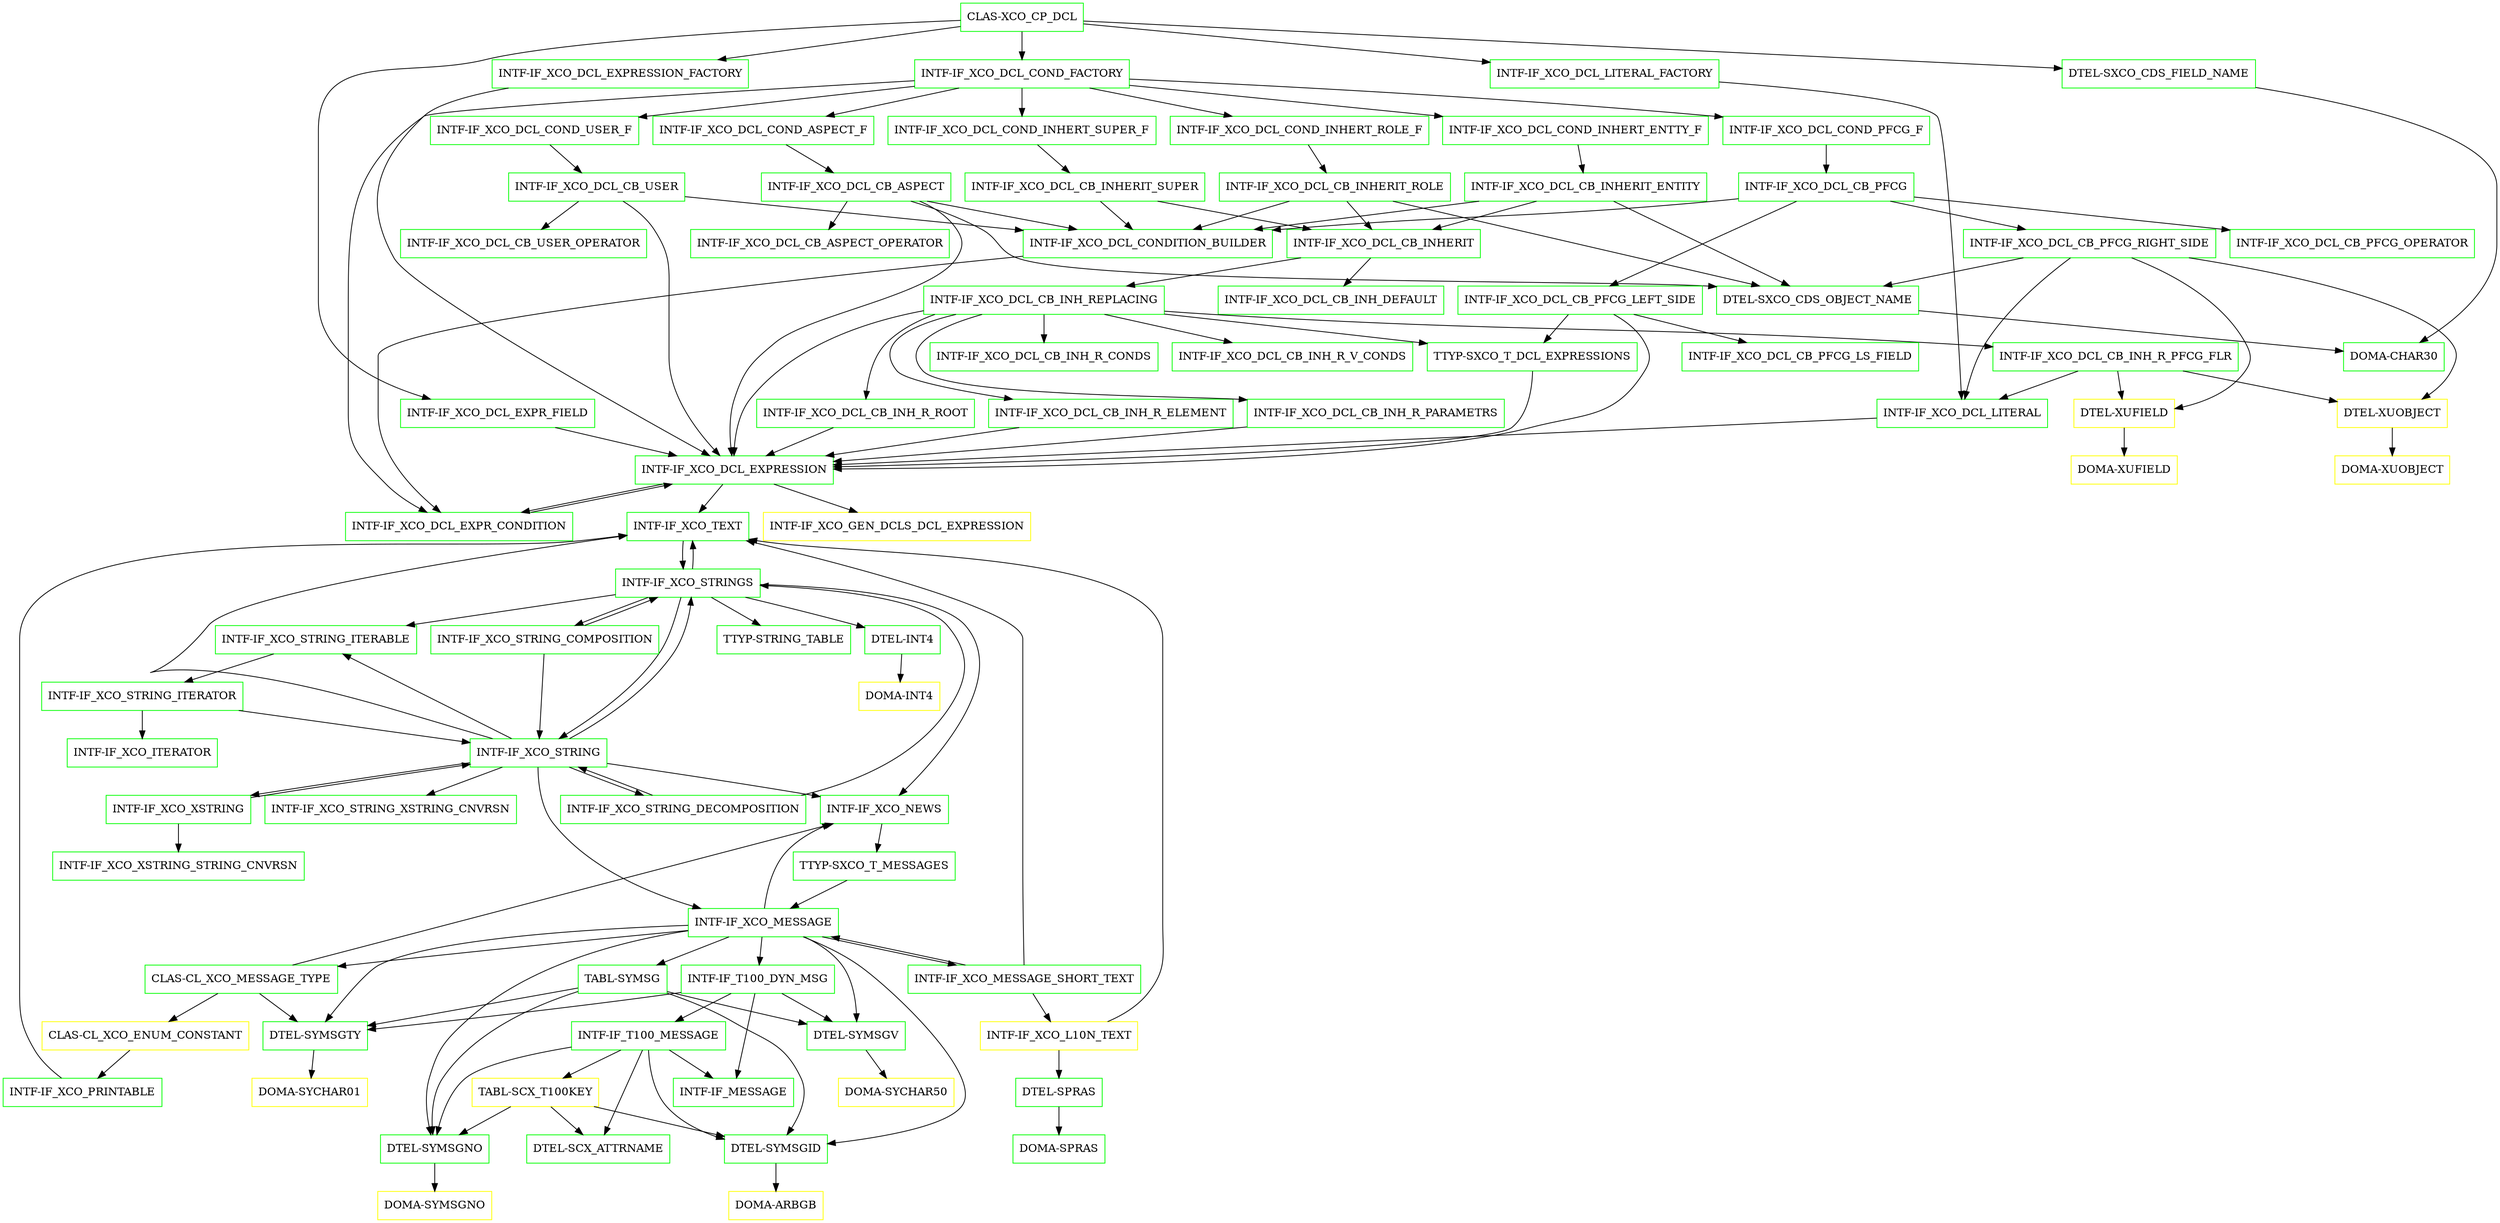 digraph G {
  "CLAS-XCO_CP_DCL" [shape=box,color=green];
  "INTF-IF_XCO_DCL_EXPR_FIELD" [shape=box,color=green,URL="./INTF_IF_XCO_DCL_EXPR_FIELD.html"];
  "INTF-IF_XCO_DCL_EXPRESSION" [shape=box,color=green,URL="./INTF_IF_XCO_DCL_EXPRESSION.html"];
  "INTF-IF_XCO_TEXT" [shape=box,color=green,URL="./INTF_IF_XCO_TEXT.html"];
  "INTF-IF_XCO_STRINGS" [shape=box,color=green,URL="./INTF_IF_XCO_STRINGS.html"];
  "INTF-IF_XCO_STRING_ITERABLE" [shape=box,color=green,URL="./INTF_IF_XCO_STRING_ITERABLE.html"];
  "INTF-IF_XCO_STRING_ITERATOR" [shape=box,color=green,URL="./INTF_IF_XCO_STRING_ITERATOR.html"];
  "INTF-IF_XCO_ITERATOR" [shape=box,color=green,URL="./INTF_IF_XCO_ITERATOR.html"];
  "INTF-IF_XCO_STRING" [shape=box,color=green,URL="./INTF_IF_XCO_STRING.html"];
  "INTF-IF_XCO_NEWS" [shape=box,color=green,URL="./INTF_IF_XCO_NEWS.html"];
  "TTYP-SXCO_T_MESSAGES" [shape=box,color=green,URL="./TTYP_SXCO_T_MESSAGES.html"];
  "INTF-IF_XCO_MESSAGE" [shape=box,color=green,URL="./INTF_IF_XCO_MESSAGE.html"];
  "INTF-IF_T100_DYN_MSG" [shape=box,color=green,URL="./INTF_IF_T100_DYN_MSG.html"];
  "INTF-IF_T100_MESSAGE" [shape=box,color=green,URL="./INTF_IF_T100_MESSAGE.html"];
  "INTF-IF_MESSAGE" [shape=box,color=green,URL="./INTF_IF_MESSAGE.html"];
  "TABL-SCX_T100KEY" [shape=box,color=yellow,URL="./TABL_SCX_T100KEY.html"];
  "DTEL-SCX_ATTRNAME" [shape=box,color=green,URL="./DTEL_SCX_ATTRNAME.html"];
  "DTEL-SYMSGNO" [shape=box,color=green,URL="./DTEL_SYMSGNO.html"];
  "DOMA-SYMSGNO" [shape=box,color=yellow,URL="./DOMA_SYMSGNO.html"];
  "DTEL-SYMSGID" [shape=box,color=green,URL="./DTEL_SYMSGID.html"];
  "DOMA-ARBGB" [shape=box,color=yellow,URL="./DOMA_ARBGB.html"];
  "DTEL-SYMSGTY" [shape=box,color=green,URL="./DTEL_SYMSGTY.html"];
  "DOMA-SYCHAR01" [shape=box,color=yellow,URL="./DOMA_SYCHAR01.html"];
  "DTEL-SYMSGV" [shape=box,color=green,URL="./DTEL_SYMSGV.html"];
  "DOMA-SYCHAR50" [shape=box,color=yellow,URL="./DOMA_SYCHAR50.html"];
  "INTF-IF_XCO_MESSAGE_SHORT_TEXT" [shape=box,color=green,URL="./INTF_IF_XCO_MESSAGE_SHORT_TEXT.html"];
  "INTF-IF_XCO_L10N_TEXT" [shape=box,color=yellow,URL="./INTF_IF_XCO_L10N_TEXT.html"];
  "DTEL-SPRAS" [shape=box,color=green,URL="./DTEL_SPRAS.html"];
  "DOMA-SPRAS" [shape=box,color=green,URL="./DOMA_SPRAS.html"];
  "CLAS-CL_XCO_MESSAGE_TYPE" [shape=box,color=green,URL="./CLAS_CL_XCO_MESSAGE_TYPE.html"];
  "CLAS-CL_XCO_ENUM_CONSTANT" [shape=box,color=yellow,URL="./CLAS_CL_XCO_ENUM_CONSTANT.html"];
  "INTF-IF_XCO_PRINTABLE" [shape=box,color=green,URL="./INTF_IF_XCO_PRINTABLE.html"];
  "TABL-SYMSG" [shape=box,color=green,URL="./TABL_SYMSG.html"];
  "INTF-IF_XCO_XSTRING" [shape=box,color=green,URL="./INTF_IF_XCO_XSTRING.html"];
  "INTF-IF_XCO_XSTRING_STRING_CNVRSN" [shape=box,color=green,URL="./INTF_IF_XCO_XSTRING_STRING_CNVRSN.html"];
  "INTF-IF_XCO_STRING_XSTRING_CNVRSN" [shape=box,color=green,URL="./INTF_IF_XCO_STRING_XSTRING_CNVRSN.html"];
  "INTF-IF_XCO_STRING_DECOMPOSITION" [shape=box,color=green,URL="./INTF_IF_XCO_STRING_DECOMPOSITION.html"];
  "INTF-IF_XCO_STRING_COMPOSITION" [shape=box,color=green,URL="./INTF_IF_XCO_STRING_COMPOSITION.html"];
  "TTYP-STRING_TABLE" [shape=box,color=green,URL="./TTYP_STRING_TABLE.html"];
  "DTEL-INT4" [shape=box,color=green,URL="./DTEL_INT4.html"];
  "DOMA-INT4" [shape=box,color=yellow,URL="./DOMA_INT4.html"];
  "INTF-IF_XCO_GEN_DCLS_DCL_EXPRESSION" [shape=box,color=yellow,URL="./INTF_IF_XCO_GEN_DCLS_DCL_EXPRESSION.html"];
  "INTF-IF_XCO_DCL_EXPR_CONDITION" [shape=box,color=green,URL="./INTF_IF_XCO_DCL_EXPR_CONDITION.html"];
  "INTF-IF_XCO_DCL_COND_FACTORY" [shape=box,color=green,URL="./INTF_IF_XCO_DCL_COND_FACTORY.html"];
  "INTF-IF_XCO_DCL_COND_INHERT_SUPER_F" [shape=box,color=green,URL="./INTF_IF_XCO_DCL_COND_INHERT_SUPER_F.html"];
  "INTF-IF_XCO_DCL_CB_INHERIT_SUPER" [shape=box,color=green,URL="./INTF_IF_XCO_DCL_CB_INHERIT_SUPER.html"];
  "INTF-IF_XCO_DCL_CB_INHERIT" [shape=box,color=green,URL="./INTF_IF_XCO_DCL_CB_INHERIT.html"];
  "INTF-IF_XCO_DCL_CB_INH_REPLACING" [shape=box,color=green,URL="./INTF_IF_XCO_DCL_CB_INH_REPLACING.html"];
  "INTF-IF_XCO_DCL_CB_INH_R_ROOT" [shape=box,color=green,URL="./INTF_IF_XCO_DCL_CB_INH_R_ROOT.html"];
  "INTF-IF_XCO_DCL_CB_INH_R_PFCG_FLR" [shape=box,color=green,URL="./INTF_IF_XCO_DCL_CB_INH_R_PFCG_FLR.html"];
  "INTF-IF_XCO_DCL_LITERAL" [shape=box,color=green,URL="./INTF_IF_XCO_DCL_LITERAL.html"];
  "DTEL-XUFIELD" [shape=box,color=yellow,URL="./DTEL_XUFIELD.html"];
  "DOMA-XUFIELD" [shape=box,color=yellow,URL="./DOMA_XUFIELD.html"];
  "DTEL-XUOBJECT" [shape=box,color=yellow,URL="./DTEL_XUOBJECT.html"];
  "DOMA-XUOBJECT" [shape=box,color=yellow,URL="./DOMA_XUOBJECT.html"];
  "INTF-IF_XCO_DCL_CB_INH_R_CONDS" [shape=box,color=green,URL="./INTF_IF_XCO_DCL_CB_INH_R_CONDS.html"];
  "INTF-IF_XCO_DCL_CB_INH_R_ELEMENT" [shape=box,color=green,URL="./INTF_IF_XCO_DCL_CB_INH_R_ELEMENT.html"];
  "INTF-IF_XCO_DCL_CB_INH_R_PARAMETRS" [shape=box,color=green,URL="./INTF_IF_XCO_DCL_CB_INH_R_PARAMETRS.html"];
  "INTF-IF_XCO_DCL_CB_INH_R_V_CONDS" [shape=box,color=green,URL="./INTF_IF_XCO_DCL_CB_INH_R_V_CONDS.html"];
  "TTYP-SXCO_T_DCL_EXPRESSIONS" [shape=box,color=green,URL="./TTYP_SXCO_T_DCL_EXPRESSIONS.html"];
  "INTF-IF_XCO_DCL_CB_INH_DEFAULT" [shape=box,color=green,URL="./INTF_IF_XCO_DCL_CB_INH_DEFAULT.html"];
  "INTF-IF_XCO_DCL_CONDITION_BUILDER" [shape=box,color=green,URL="./INTF_IF_XCO_DCL_CONDITION_BUILDER.html"];
  "INTF-IF_XCO_DCL_COND_INHERT_ENTTY_F" [shape=box,color=green,URL="./INTF_IF_XCO_DCL_COND_INHERT_ENTTY_F.html"];
  "INTF-IF_XCO_DCL_CB_INHERIT_ENTITY" [shape=box,color=green,URL="./INTF_IF_XCO_DCL_CB_INHERIT_ENTITY.html"];
  "DTEL-SXCO_CDS_OBJECT_NAME" [shape=box,color=green,URL="./DTEL_SXCO_CDS_OBJECT_NAME.html"];
  "DOMA-CHAR30" [shape=box,color=green,URL="./DOMA_CHAR30.html"];
  "INTF-IF_XCO_DCL_COND_INHERT_ROLE_F" [shape=box,color=green,URL="./INTF_IF_XCO_DCL_COND_INHERT_ROLE_F.html"];
  "INTF-IF_XCO_DCL_CB_INHERIT_ROLE" [shape=box,color=green,URL="./INTF_IF_XCO_DCL_CB_INHERIT_ROLE.html"];
  "INTF-IF_XCO_DCL_COND_USER_F" [shape=box,color=green,URL="./INTF_IF_XCO_DCL_COND_USER_F.html"];
  "INTF-IF_XCO_DCL_CB_USER" [shape=box,color=green,URL="./INTF_IF_XCO_DCL_CB_USER.html"];
  "INTF-IF_XCO_DCL_CB_USER_OPERATOR" [shape=box,color=green,URL="./INTF_IF_XCO_DCL_CB_USER_OPERATOR.html"];
  "INTF-IF_XCO_DCL_COND_ASPECT_F" [shape=box,color=green,URL="./INTF_IF_XCO_DCL_COND_ASPECT_F.html"];
  "INTF-IF_XCO_DCL_CB_ASPECT" [shape=box,color=green,URL="./INTF_IF_XCO_DCL_CB_ASPECT.html"];
  "INTF-IF_XCO_DCL_CB_ASPECT_OPERATOR" [shape=box,color=green,URL="./INTF_IF_XCO_DCL_CB_ASPECT_OPERATOR.html"];
  "INTF-IF_XCO_DCL_COND_PFCG_F" [shape=box,color=green,URL="./INTF_IF_XCO_DCL_COND_PFCG_F.html"];
  "INTF-IF_XCO_DCL_CB_PFCG" [shape=box,color=green,URL="./INTF_IF_XCO_DCL_CB_PFCG.html"];
  "INTF-IF_XCO_DCL_CB_PFCG_RIGHT_SIDE" [shape=box,color=green,URL="./INTF_IF_XCO_DCL_CB_PFCG_RIGHT_SIDE.html"];
  "INTF-IF_XCO_DCL_CB_PFCG_OPERATOR" [shape=box,color=green,URL="./INTF_IF_XCO_DCL_CB_PFCG_OPERATOR.html"];
  "INTF-IF_XCO_DCL_CB_PFCG_LEFT_SIDE" [shape=box,color=green,URL="./INTF_IF_XCO_DCL_CB_PFCG_LEFT_SIDE.html"];
  "INTF-IF_XCO_DCL_CB_PFCG_LS_FIELD" [shape=box,color=green,URL="./INTF_IF_XCO_DCL_CB_PFCG_LS_FIELD.html"];
  "INTF-IF_XCO_DCL_EXPRESSION_FACTORY" [shape=box,color=green,URL="./INTF_IF_XCO_DCL_EXPRESSION_FACTORY.html"];
  "INTF-IF_XCO_DCL_LITERAL_FACTORY" [shape=box,color=green,URL="./INTF_IF_XCO_DCL_LITERAL_FACTORY.html"];
  "DTEL-SXCO_CDS_FIELD_NAME" [shape=box,color=green,URL="./DTEL_SXCO_CDS_FIELD_NAME.html"];
  "CLAS-XCO_CP_DCL" -> "DTEL-SXCO_CDS_FIELD_NAME";
  "CLAS-XCO_CP_DCL" -> "INTF-IF_XCO_DCL_LITERAL_FACTORY";
  "CLAS-XCO_CP_DCL" -> "INTF-IF_XCO_DCL_EXPRESSION_FACTORY";
  "CLAS-XCO_CP_DCL" -> "INTF-IF_XCO_DCL_COND_FACTORY";
  "CLAS-XCO_CP_DCL" -> "INTF-IF_XCO_DCL_EXPR_FIELD";
  "INTF-IF_XCO_DCL_EXPR_FIELD" -> "INTF-IF_XCO_DCL_EXPRESSION";
  "INTF-IF_XCO_DCL_EXPRESSION" -> "INTF-IF_XCO_DCL_EXPR_CONDITION";
  "INTF-IF_XCO_DCL_EXPRESSION" -> "INTF-IF_XCO_GEN_DCLS_DCL_EXPRESSION";
  "INTF-IF_XCO_DCL_EXPRESSION" -> "INTF-IF_XCO_TEXT";
  "INTF-IF_XCO_TEXT" -> "INTF-IF_XCO_STRINGS";
  "INTF-IF_XCO_STRINGS" -> "DTEL-INT4";
  "INTF-IF_XCO_STRINGS" -> "TTYP-STRING_TABLE";
  "INTF-IF_XCO_STRINGS" -> "INTF-IF_XCO_STRING";
  "INTF-IF_XCO_STRINGS" -> "INTF-IF_XCO_STRING_COMPOSITION";
  "INTF-IF_XCO_STRINGS" -> "INTF-IF_XCO_NEWS";
  "INTF-IF_XCO_STRINGS" -> "INTF-IF_XCO_TEXT";
  "INTF-IF_XCO_STRINGS" -> "INTF-IF_XCO_STRING_ITERABLE";
  "INTF-IF_XCO_STRING_ITERABLE" -> "INTF-IF_XCO_STRING_ITERATOR";
  "INTF-IF_XCO_STRING_ITERATOR" -> "INTF-IF_XCO_STRING";
  "INTF-IF_XCO_STRING_ITERATOR" -> "INTF-IF_XCO_ITERATOR";
  "INTF-IF_XCO_STRING" -> "INTF-IF_XCO_STRINGS";
  "INTF-IF_XCO_STRING" -> "INTF-IF_XCO_STRING_DECOMPOSITION";
  "INTF-IF_XCO_STRING" -> "INTF-IF_XCO_MESSAGE";
  "INTF-IF_XCO_STRING" -> "INTF-IF_XCO_STRING_XSTRING_CNVRSN";
  "INTF-IF_XCO_STRING" -> "INTF-IF_XCO_XSTRING";
  "INTF-IF_XCO_STRING" -> "INTF-IF_XCO_NEWS";
  "INTF-IF_XCO_STRING" -> "INTF-IF_XCO_TEXT";
  "INTF-IF_XCO_STRING" -> "INTF-IF_XCO_STRING_ITERABLE";
  "INTF-IF_XCO_NEWS" -> "TTYP-SXCO_T_MESSAGES";
  "TTYP-SXCO_T_MESSAGES" -> "INTF-IF_XCO_MESSAGE";
  "INTF-IF_XCO_MESSAGE" -> "TABL-SYMSG";
  "INTF-IF_XCO_MESSAGE" -> "DTEL-SYMSGTY";
  "INTF-IF_XCO_MESSAGE" -> "DTEL-SYMSGID";
  "INTF-IF_XCO_MESSAGE" -> "DTEL-SYMSGNO";
  "INTF-IF_XCO_MESSAGE" -> "DTEL-SYMSGV";
  "INTF-IF_XCO_MESSAGE" -> "CLAS-CL_XCO_MESSAGE_TYPE";
  "INTF-IF_XCO_MESSAGE" -> "INTF-IF_XCO_MESSAGE_SHORT_TEXT";
  "INTF-IF_XCO_MESSAGE" -> "INTF-IF_T100_DYN_MSG";
  "INTF-IF_XCO_MESSAGE" -> "INTF-IF_XCO_NEWS";
  "INTF-IF_T100_DYN_MSG" -> "DTEL-SYMSGV";
  "INTF-IF_T100_DYN_MSG" -> "DTEL-SYMSGTY";
  "INTF-IF_T100_DYN_MSG" -> "INTF-IF_MESSAGE";
  "INTF-IF_T100_DYN_MSG" -> "INTF-IF_T100_MESSAGE";
  "INTF-IF_T100_MESSAGE" -> "DTEL-SYMSGID";
  "INTF-IF_T100_MESSAGE" -> "DTEL-SYMSGNO";
  "INTF-IF_T100_MESSAGE" -> "DTEL-SCX_ATTRNAME";
  "INTF-IF_T100_MESSAGE" -> "TABL-SCX_T100KEY";
  "INTF-IF_T100_MESSAGE" -> "INTF-IF_MESSAGE";
  "TABL-SCX_T100KEY" -> "DTEL-SYMSGID";
  "TABL-SCX_T100KEY" -> "DTEL-SYMSGNO";
  "TABL-SCX_T100KEY" -> "DTEL-SCX_ATTRNAME";
  "DTEL-SYMSGNO" -> "DOMA-SYMSGNO";
  "DTEL-SYMSGID" -> "DOMA-ARBGB";
  "DTEL-SYMSGTY" -> "DOMA-SYCHAR01";
  "DTEL-SYMSGV" -> "DOMA-SYCHAR50";
  "INTF-IF_XCO_MESSAGE_SHORT_TEXT" -> "INTF-IF_XCO_MESSAGE";
  "INTF-IF_XCO_MESSAGE_SHORT_TEXT" -> "INTF-IF_XCO_TEXT";
  "INTF-IF_XCO_MESSAGE_SHORT_TEXT" -> "INTF-IF_XCO_L10N_TEXT";
  "INTF-IF_XCO_L10N_TEXT" -> "DTEL-SPRAS";
  "INTF-IF_XCO_L10N_TEXT" -> "INTF-IF_XCO_TEXT";
  "DTEL-SPRAS" -> "DOMA-SPRAS";
  "CLAS-CL_XCO_MESSAGE_TYPE" -> "DTEL-SYMSGTY";
  "CLAS-CL_XCO_MESSAGE_TYPE" -> "CLAS-CL_XCO_ENUM_CONSTANT";
  "CLAS-CL_XCO_MESSAGE_TYPE" -> "INTF-IF_XCO_NEWS";
  "CLAS-CL_XCO_ENUM_CONSTANT" -> "INTF-IF_XCO_PRINTABLE";
  "INTF-IF_XCO_PRINTABLE" -> "INTF-IF_XCO_TEXT";
  "TABL-SYMSG" -> "DTEL-SYMSGTY";
  "TABL-SYMSG" -> "DTEL-SYMSGID";
  "TABL-SYMSG" -> "DTEL-SYMSGNO";
  "TABL-SYMSG" -> "DTEL-SYMSGV";
  "INTF-IF_XCO_XSTRING" -> "INTF-IF_XCO_XSTRING_STRING_CNVRSN";
  "INTF-IF_XCO_XSTRING" -> "INTF-IF_XCO_STRING";
  "INTF-IF_XCO_STRING_DECOMPOSITION" -> "INTF-IF_XCO_STRING";
  "INTF-IF_XCO_STRING_DECOMPOSITION" -> "INTF-IF_XCO_STRINGS";
  "INTF-IF_XCO_STRING_COMPOSITION" -> "INTF-IF_XCO_STRINGS";
  "INTF-IF_XCO_STRING_COMPOSITION" -> "INTF-IF_XCO_STRING";
  "DTEL-INT4" -> "DOMA-INT4";
  "INTF-IF_XCO_DCL_EXPR_CONDITION" -> "INTF-IF_XCO_DCL_EXPRESSION";
  "INTF-IF_XCO_DCL_COND_FACTORY" -> "INTF-IF_XCO_DCL_COND_PFCG_F";
  "INTF-IF_XCO_DCL_COND_FACTORY" -> "INTF-IF_XCO_DCL_COND_ASPECT_F";
  "INTF-IF_XCO_DCL_COND_FACTORY" -> "INTF-IF_XCO_DCL_COND_USER_F";
  "INTF-IF_XCO_DCL_COND_FACTORY" -> "INTF-IF_XCO_DCL_COND_INHERT_ROLE_F";
  "INTF-IF_XCO_DCL_COND_FACTORY" -> "INTF-IF_XCO_DCL_COND_INHERT_ENTTY_F";
  "INTF-IF_XCO_DCL_COND_FACTORY" -> "INTF-IF_XCO_DCL_COND_INHERT_SUPER_F";
  "INTF-IF_XCO_DCL_COND_FACTORY" -> "INTF-IF_XCO_DCL_EXPR_CONDITION";
  "INTF-IF_XCO_DCL_COND_INHERT_SUPER_F" -> "INTF-IF_XCO_DCL_CB_INHERIT_SUPER";
  "INTF-IF_XCO_DCL_CB_INHERIT_SUPER" -> "INTF-IF_XCO_DCL_CONDITION_BUILDER";
  "INTF-IF_XCO_DCL_CB_INHERIT_SUPER" -> "INTF-IF_XCO_DCL_CB_INHERIT";
  "INTF-IF_XCO_DCL_CB_INHERIT" -> "INTF-IF_XCO_DCL_CB_INH_DEFAULT";
  "INTF-IF_XCO_DCL_CB_INHERIT" -> "INTF-IF_XCO_DCL_CB_INH_REPLACING";
  "INTF-IF_XCO_DCL_CB_INH_REPLACING" -> "TTYP-SXCO_T_DCL_EXPRESSIONS";
  "INTF-IF_XCO_DCL_CB_INH_REPLACING" -> "INTF-IF_XCO_DCL_CB_INH_R_V_CONDS";
  "INTF-IF_XCO_DCL_CB_INH_REPLACING" -> "INTF-IF_XCO_DCL_CB_INH_R_PARAMETRS";
  "INTF-IF_XCO_DCL_CB_INH_REPLACING" -> "INTF-IF_XCO_DCL_EXPRESSION";
  "INTF-IF_XCO_DCL_CB_INH_REPLACING" -> "INTF-IF_XCO_DCL_CB_INH_R_ELEMENT";
  "INTF-IF_XCO_DCL_CB_INH_REPLACING" -> "INTF-IF_XCO_DCL_CB_INH_R_CONDS";
  "INTF-IF_XCO_DCL_CB_INH_REPLACING" -> "INTF-IF_XCO_DCL_CB_INH_R_PFCG_FLR";
  "INTF-IF_XCO_DCL_CB_INH_REPLACING" -> "INTF-IF_XCO_DCL_CB_INH_R_ROOT";
  "INTF-IF_XCO_DCL_CB_INH_R_ROOT" -> "INTF-IF_XCO_DCL_EXPRESSION";
  "INTF-IF_XCO_DCL_CB_INH_R_PFCG_FLR" -> "DTEL-XUOBJECT";
  "INTF-IF_XCO_DCL_CB_INH_R_PFCG_FLR" -> "DTEL-XUFIELD";
  "INTF-IF_XCO_DCL_CB_INH_R_PFCG_FLR" -> "INTF-IF_XCO_DCL_LITERAL";
  "INTF-IF_XCO_DCL_LITERAL" -> "INTF-IF_XCO_DCL_EXPRESSION";
  "DTEL-XUFIELD" -> "DOMA-XUFIELD";
  "DTEL-XUOBJECT" -> "DOMA-XUOBJECT";
  "INTF-IF_XCO_DCL_CB_INH_R_ELEMENT" -> "INTF-IF_XCO_DCL_EXPRESSION";
  "INTF-IF_XCO_DCL_CB_INH_R_PARAMETRS" -> "INTF-IF_XCO_DCL_EXPRESSION";
  "TTYP-SXCO_T_DCL_EXPRESSIONS" -> "INTF-IF_XCO_DCL_EXPRESSION";
  "INTF-IF_XCO_DCL_CONDITION_BUILDER" -> "INTF-IF_XCO_DCL_EXPR_CONDITION";
  "INTF-IF_XCO_DCL_COND_INHERT_ENTTY_F" -> "INTF-IF_XCO_DCL_CB_INHERIT_ENTITY";
  "INTF-IF_XCO_DCL_CB_INHERIT_ENTITY" -> "DTEL-SXCO_CDS_OBJECT_NAME";
  "INTF-IF_XCO_DCL_CB_INHERIT_ENTITY" -> "INTF-IF_XCO_DCL_CONDITION_BUILDER";
  "INTF-IF_XCO_DCL_CB_INHERIT_ENTITY" -> "INTF-IF_XCO_DCL_CB_INHERIT";
  "DTEL-SXCO_CDS_OBJECT_NAME" -> "DOMA-CHAR30";
  "INTF-IF_XCO_DCL_COND_INHERT_ROLE_F" -> "INTF-IF_XCO_DCL_CB_INHERIT_ROLE";
  "INTF-IF_XCO_DCL_CB_INHERIT_ROLE" -> "DTEL-SXCO_CDS_OBJECT_NAME";
  "INTF-IF_XCO_DCL_CB_INHERIT_ROLE" -> "INTF-IF_XCO_DCL_CONDITION_BUILDER";
  "INTF-IF_XCO_DCL_CB_INHERIT_ROLE" -> "INTF-IF_XCO_DCL_CB_INHERIT";
  "INTF-IF_XCO_DCL_COND_USER_F" -> "INTF-IF_XCO_DCL_CB_USER";
  "INTF-IF_XCO_DCL_CB_USER" -> "INTF-IF_XCO_DCL_CB_USER_OPERATOR";
  "INTF-IF_XCO_DCL_CB_USER" -> "INTF-IF_XCO_DCL_CONDITION_BUILDER";
  "INTF-IF_XCO_DCL_CB_USER" -> "INTF-IF_XCO_DCL_EXPRESSION";
  "INTF-IF_XCO_DCL_COND_ASPECT_F" -> "INTF-IF_XCO_DCL_CB_ASPECT";
  "INTF-IF_XCO_DCL_CB_ASPECT" -> "DTEL-SXCO_CDS_OBJECT_NAME";
  "INTF-IF_XCO_DCL_CB_ASPECT" -> "INTF-IF_XCO_DCL_CB_ASPECT_OPERATOR";
  "INTF-IF_XCO_DCL_CB_ASPECT" -> "INTF-IF_XCO_DCL_CONDITION_BUILDER";
  "INTF-IF_XCO_DCL_CB_ASPECT" -> "INTF-IF_XCO_DCL_EXPRESSION";
  "INTF-IF_XCO_DCL_COND_PFCG_F" -> "INTF-IF_XCO_DCL_CB_PFCG";
  "INTF-IF_XCO_DCL_CB_PFCG" -> "INTF-IF_XCO_DCL_CB_PFCG_LEFT_SIDE";
  "INTF-IF_XCO_DCL_CB_PFCG" -> "INTF-IF_XCO_DCL_CB_PFCG_OPERATOR";
  "INTF-IF_XCO_DCL_CB_PFCG" -> "INTF-IF_XCO_DCL_CB_PFCG_RIGHT_SIDE";
  "INTF-IF_XCO_DCL_CB_PFCG" -> "INTF-IF_XCO_DCL_CONDITION_BUILDER";
  "INTF-IF_XCO_DCL_CB_PFCG_RIGHT_SIDE" -> "DTEL-XUOBJECT";
  "INTF-IF_XCO_DCL_CB_PFCG_RIGHT_SIDE" -> "DTEL-XUFIELD";
  "INTF-IF_XCO_DCL_CB_PFCG_RIGHT_SIDE" -> "DTEL-SXCO_CDS_OBJECT_NAME";
  "INTF-IF_XCO_DCL_CB_PFCG_RIGHT_SIDE" -> "INTF-IF_XCO_DCL_LITERAL";
  "INTF-IF_XCO_DCL_CB_PFCG_LEFT_SIDE" -> "TTYP-SXCO_T_DCL_EXPRESSIONS";
  "INTF-IF_XCO_DCL_CB_PFCG_LEFT_SIDE" -> "INTF-IF_XCO_DCL_EXPRESSION";
  "INTF-IF_XCO_DCL_CB_PFCG_LEFT_SIDE" -> "INTF-IF_XCO_DCL_CB_PFCG_LS_FIELD";
  "INTF-IF_XCO_DCL_EXPRESSION_FACTORY" -> "INTF-IF_XCO_DCL_EXPRESSION";
  "INTF-IF_XCO_DCL_LITERAL_FACTORY" -> "INTF-IF_XCO_DCL_LITERAL";
  "DTEL-SXCO_CDS_FIELD_NAME" -> "DOMA-CHAR30";
}
